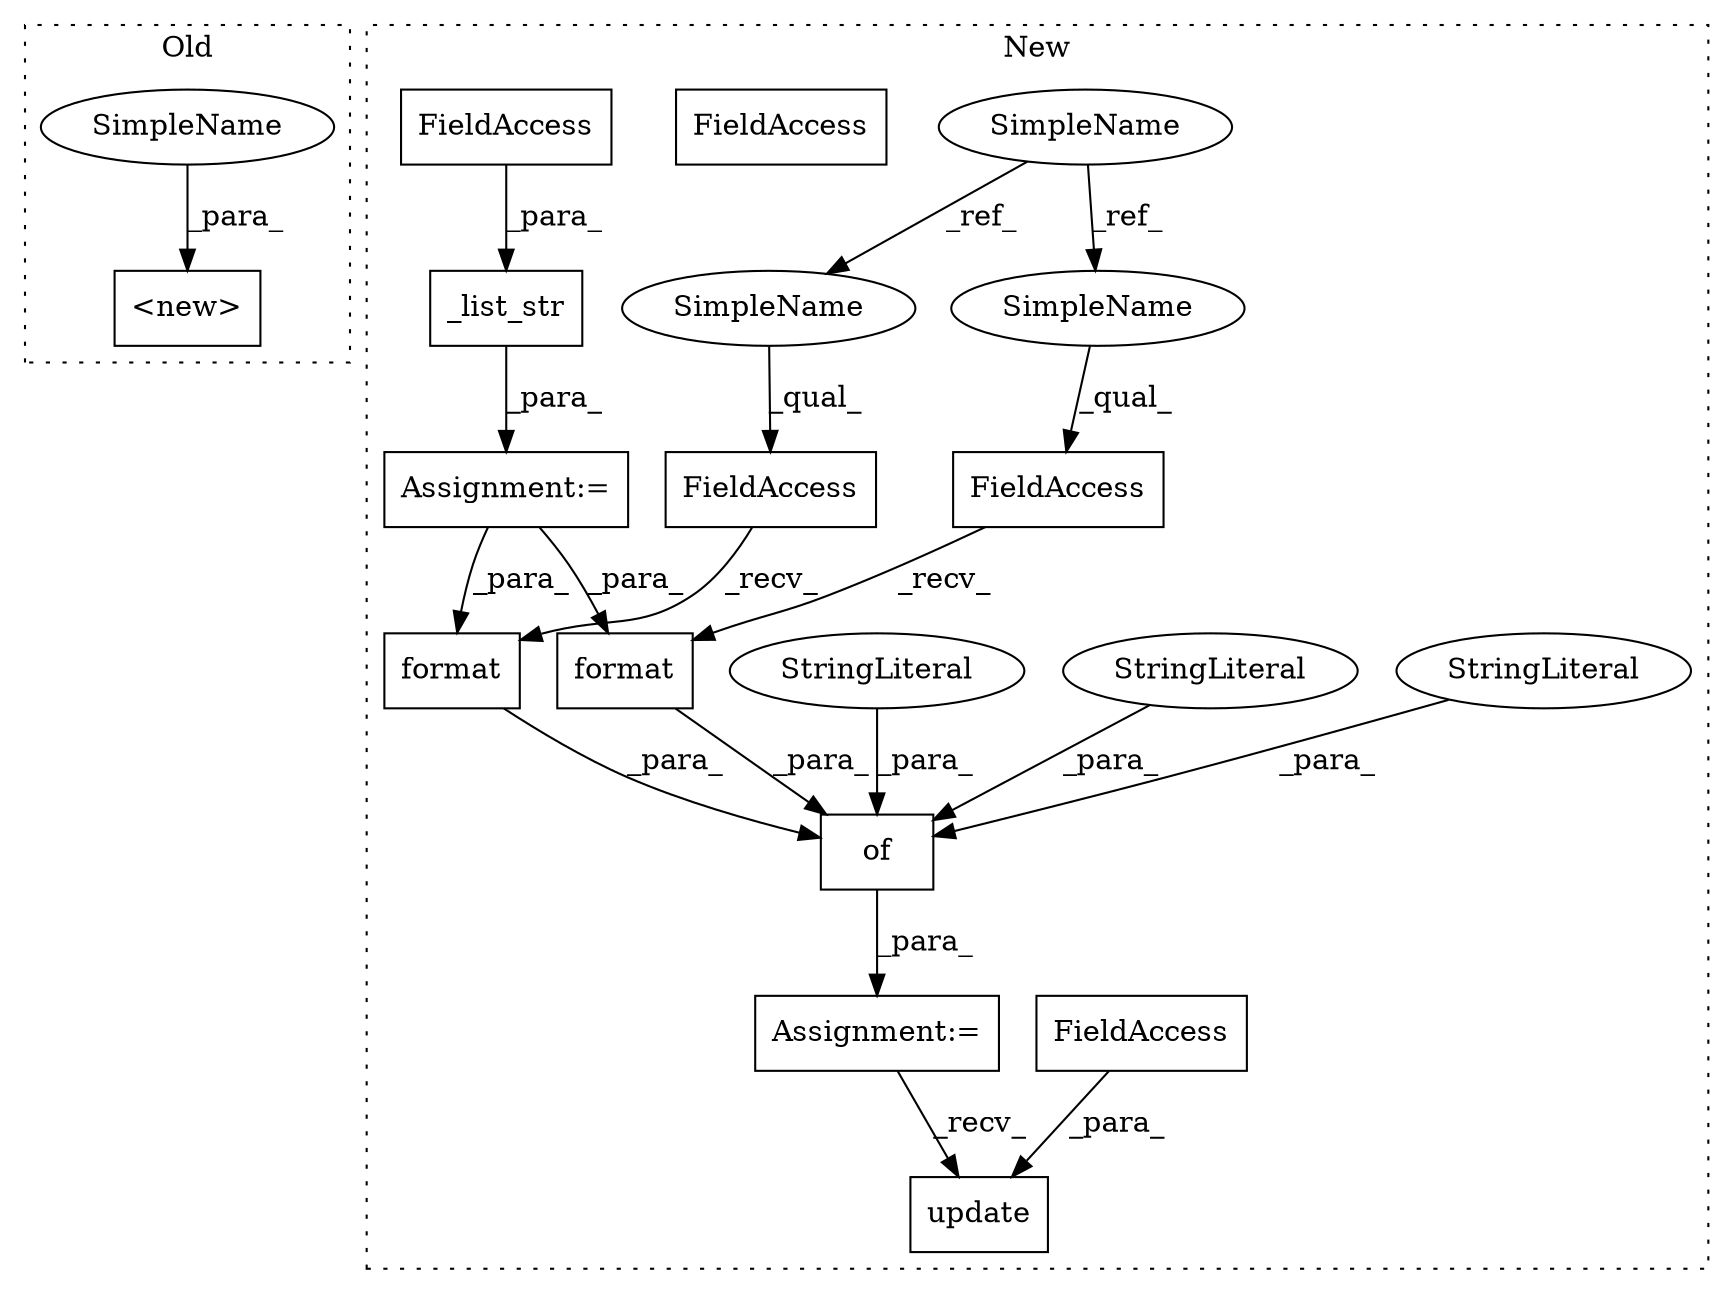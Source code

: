 digraph G {
subgraph cluster0 {
1 [label="<new>" a="46" s="10585,10602" l="6,2" shape="box"];
19 [label="SimpleName" a="42" s="10591" l="6" shape="ellipse"];
label = "Old";
style="dotted";
}
subgraph cluster1 {
2 [label="of" a="32" s="15095,15264" l="3,1" shape="box"];
3 [label="StringLiteral" a="45" s="15201" l="6" shape="ellipse"];
4 [label="StringLiteral" a="45" s="15149" l="8" shape="ellipse"];
5 [label="Assignment:=" a="7" s="15090" l="1" shape="box"];
6 [label="StringLiteral" a="45" s="15098" l="7" shape="ellipse"];
7 [label="update" a="32" s="15284,15297" l="7,1" shape="box"];
8 [label="FieldAccess" a="22" s="15291" l="6" shape="box"];
9 [label="_list_str" a="32" s="15048,15071" l="10,1" shape="box"];
10 [label="format" a="32" s="15133,15147" l="7,1" shape="box"];
11 [label="FieldAccess" a="22" s="15106" l="26" shape="box"];
12 [label="Assignment:=" a="7" s="15047" l="1" shape="box"];
13 [label="format" a="32" s="15185,15199" l="7,1" shape="box"];
14 [label="SimpleName" a="42" s="14648" l="6" shape="ellipse"];
15 [label="FieldAccess" a="22" s="15158" l="26" shape="box"];
16 [label="FieldAccess" a="22" s="15058" l="13" shape="box"];
17 [label="SimpleName" a="42" s="15158" l="6" shape="ellipse"];
18 [label="SimpleName" a="42" s="15106" l="6" shape="ellipse"];
20 [label="FieldAccess" a="22" s="15058" l="13" shape="box"];
label = "New";
style="dotted";
}
2 -> 5 [label="_para_"];
3 -> 2 [label="_para_"];
4 -> 2 [label="_para_"];
5 -> 7 [label="_recv_"];
6 -> 2 [label="_para_"];
8 -> 7 [label="_para_"];
9 -> 12 [label="_para_"];
10 -> 2 [label="_para_"];
11 -> 10 [label="_recv_"];
12 -> 10 [label="_para_"];
12 -> 13 [label="_para_"];
13 -> 2 [label="_para_"];
14 -> 17 [label="_ref_"];
14 -> 18 [label="_ref_"];
15 -> 13 [label="_recv_"];
17 -> 15 [label="_qual_"];
18 -> 11 [label="_qual_"];
19 -> 1 [label="_para_"];
20 -> 9 [label="_para_"];
}
